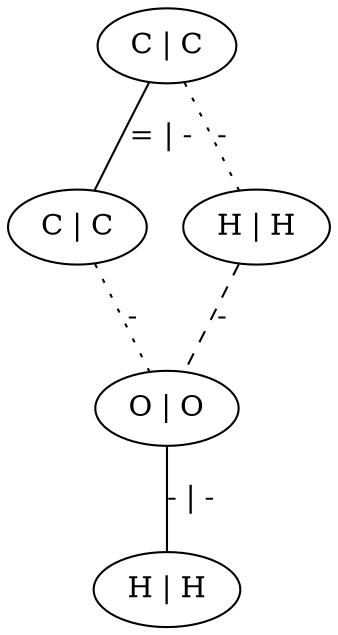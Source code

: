 graph G {
	0 [ label="C | C" ]
	1 [ label="C | C" ]
	2 [ label="H | H" ]
	3 [ label="O | O" ]
	4 [ label="H | H" ]
	0 -- 1 [ label="= | -" ]
	0 -- 2 [ style=dotted label="-" ]
	1 -- 3 [ style=dotted label="-" ]
	2 -- 3 [ style=dashed label="-" ]
	3 -- 4 [ label="- | -" ]
}
